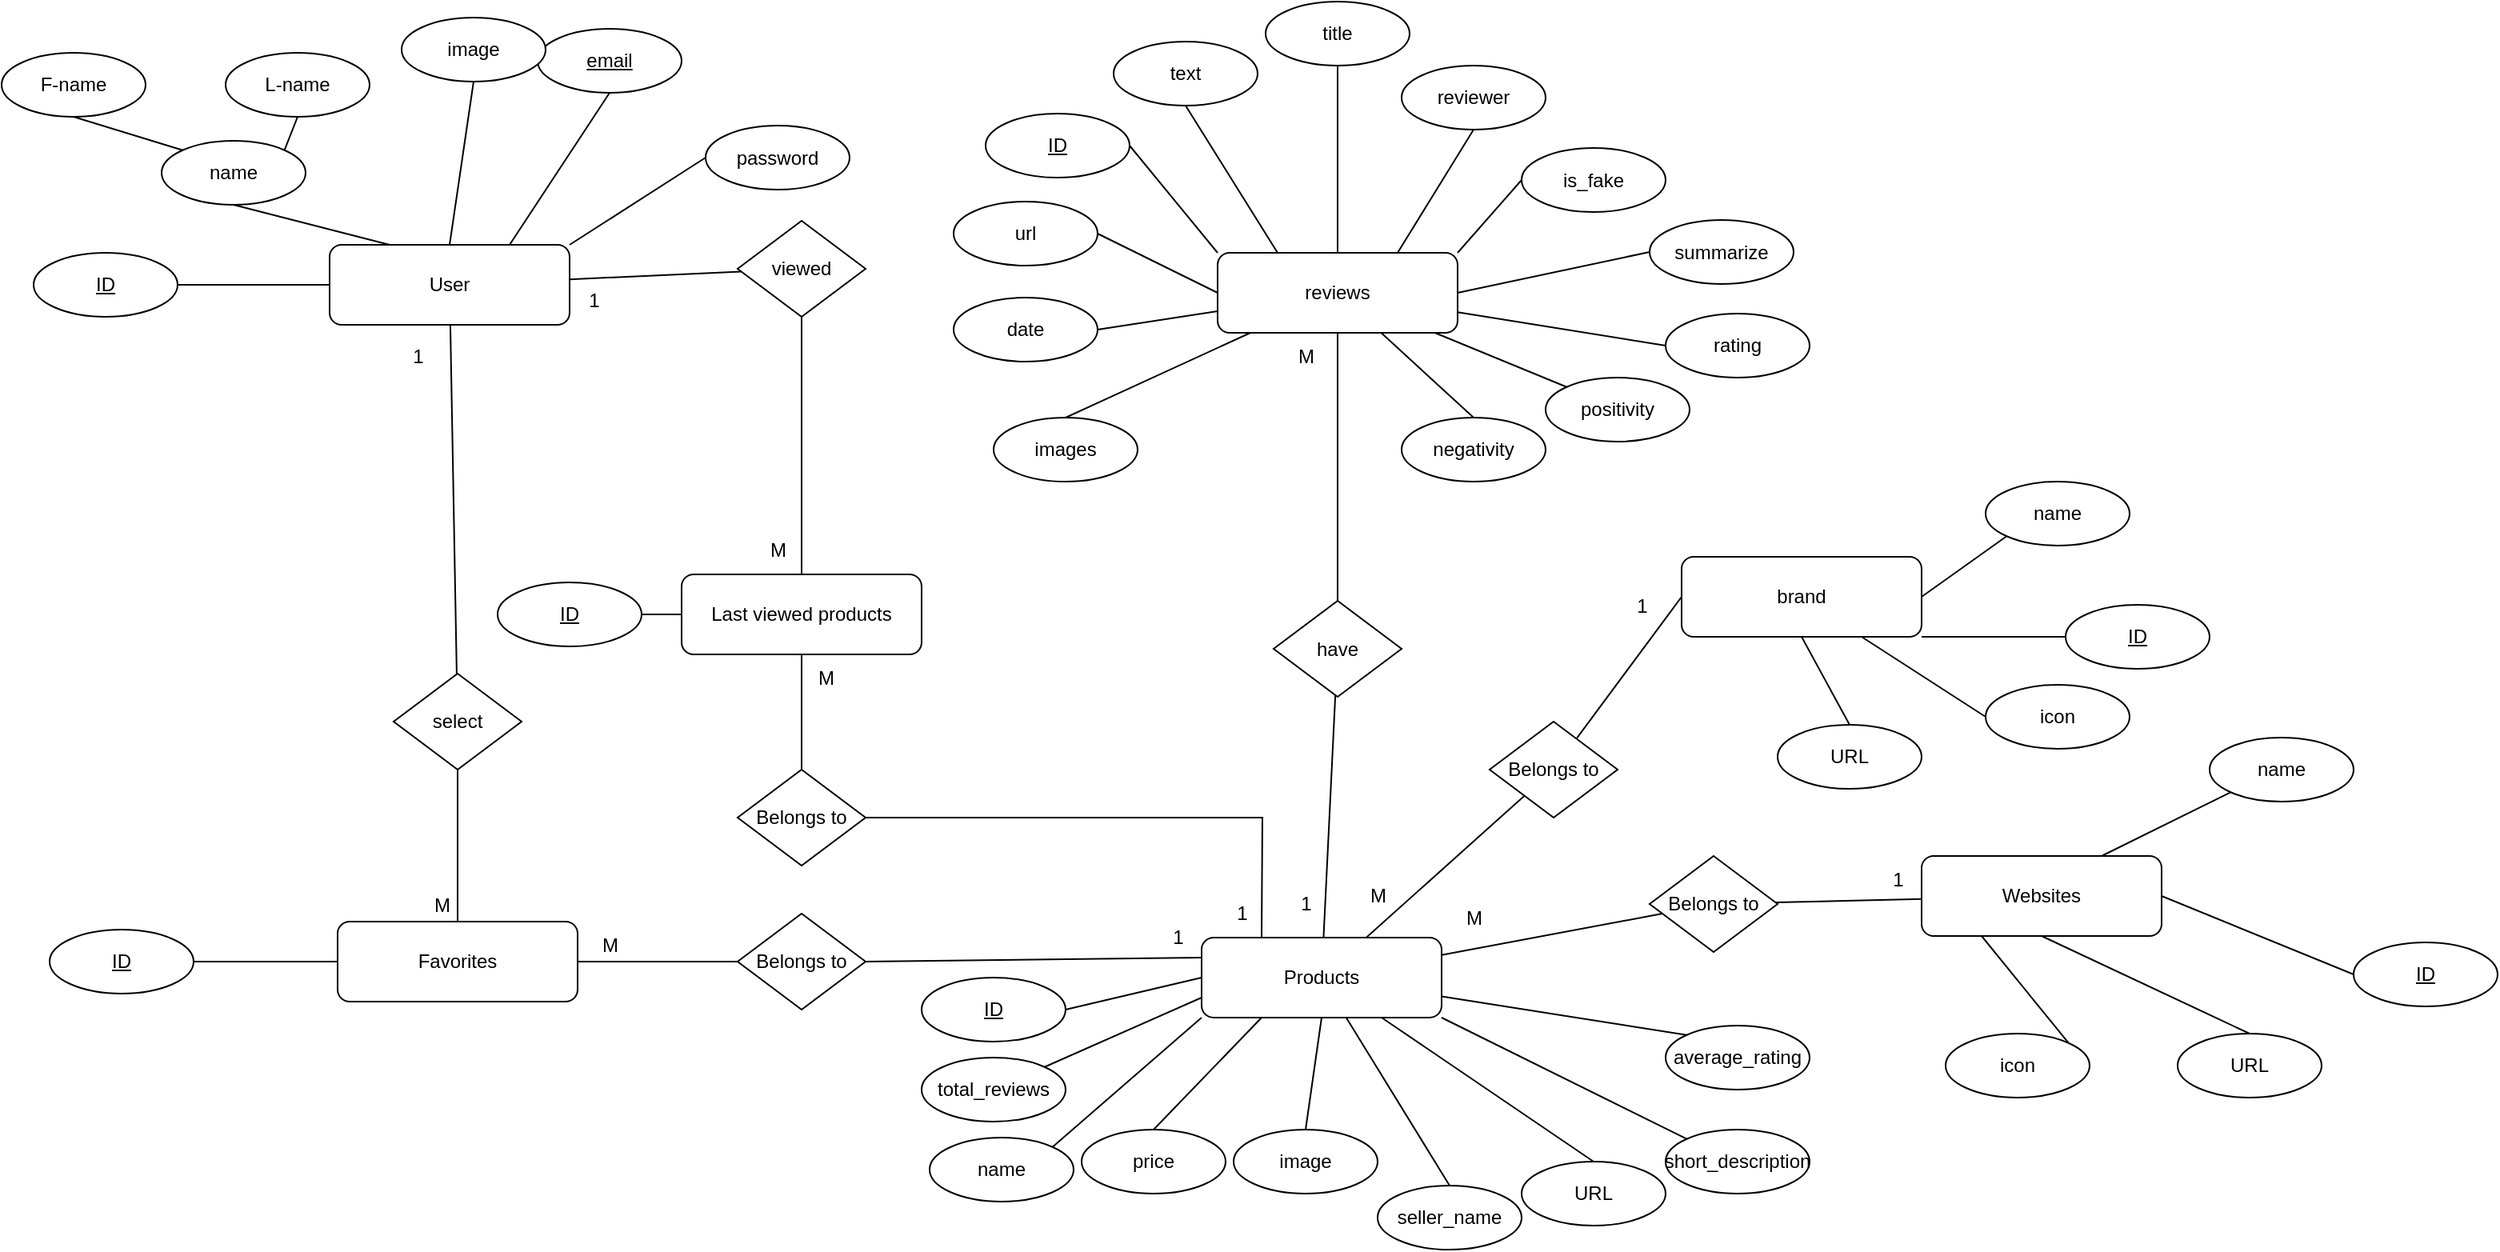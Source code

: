 <mxfile version="24.5.4" type="github">
  <diagram name="Page-1" id="WOP2-RksU-mO_7DsM-_O">
    <mxGraphModel dx="4839" dy="5591" grid="1" gridSize="10" guides="1" tooltips="1" connect="1" arrows="1" fold="1" page="1" pageScale="1" pageWidth="850" pageHeight="1100" math="0" shadow="0">
      <root>
        <mxCell id="0" />
        <mxCell id="1" parent="0" />
        <mxCell id="4PrdgSwKh92XZqFmVlbO-8" value="Products" style="rounded=1;whiteSpace=wrap;html=1;" parent="1" vertex="1">
          <mxGeometry x="-1070" y="-2805" width="150" height="50" as="geometry" />
        </mxCell>
        <mxCell id="4PrdgSwKh92XZqFmVlbO-10" value="Last viewed products" style="rounded=1;whiteSpace=wrap;html=1;" parent="1" vertex="1">
          <mxGeometry x="-1395" y="-3032" width="150" height="50" as="geometry" />
        </mxCell>
        <mxCell id="4PrdgSwKh92XZqFmVlbO-11" value="Favorites" style="rounded=1;whiteSpace=wrap;html=1;" parent="1" vertex="1">
          <mxGeometry x="-1610" y="-2815" width="150" height="50" as="geometry" />
        </mxCell>
        <mxCell id="4PrdgSwKh92XZqFmVlbO-25" value="Belongs to" style="rhombus;whiteSpace=wrap;html=1;" parent="1" vertex="1">
          <mxGeometry x="-1360" y="-2820" width="80" height="60" as="geometry" />
        </mxCell>
        <mxCell id="4PrdgSwKh92XZqFmVlbO-31" value="Websites" style="rounded=1;whiteSpace=wrap;html=1;" parent="1" vertex="1">
          <mxGeometry x="-620" y="-2856" width="150" height="50" as="geometry" />
        </mxCell>
        <mxCell id="4PrdgSwKh92XZqFmVlbO-51" value="URL" style="ellipse;whiteSpace=wrap;html=1;" parent="1" vertex="1">
          <mxGeometry x="-460" y="-2745" width="90" height="40" as="geometry" />
        </mxCell>
        <mxCell id="4PrdgSwKh92XZqFmVlbO-53" value="name" style="ellipse;whiteSpace=wrap;html=1;" parent="1" vertex="1">
          <mxGeometry x="-440" y="-2930" width="90" height="40" as="geometry" />
        </mxCell>
        <mxCell id="4PrdgSwKh92XZqFmVlbO-56" value="" style="endArrow=none;html=1;rounded=0;exitX=0.5;exitY=0;exitDx=0;exitDy=0;entryX=0.5;entryY=1;entryDx=0;entryDy=0;" parent="1" source="4PrdgSwKh92XZqFmVlbO-51" target="4PrdgSwKh92XZqFmVlbO-31" edge="1">
          <mxGeometry width="50" height="50" relative="1" as="geometry">
            <mxPoint x="-575" y="-2861.5" as="sourcePoint" />
            <mxPoint x="-575" y="-2883.5" as="targetPoint" />
          </mxGeometry>
        </mxCell>
        <mxCell id="4PrdgSwKh92XZqFmVlbO-57" value="" style="endArrow=none;html=1;rounded=0;exitX=0.75;exitY=0;exitDx=0;exitDy=0;entryX=0;entryY=1;entryDx=0;entryDy=0;" parent="1" source="4PrdgSwKh92XZqFmVlbO-31" target="4PrdgSwKh92XZqFmVlbO-53" edge="1">
          <mxGeometry width="50" height="50" relative="1" as="geometry">
            <mxPoint x="-565" y="-2851.5" as="sourcePoint" />
            <mxPoint x="-565" y="-2873.5" as="targetPoint" />
          </mxGeometry>
        </mxCell>
        <mxCell id="4PrdgSwKh92XZqFmVlbO-79" value="price" style="ellipse;whiteSpace=wrap;html=1;" parent="1" vertex="1">
          <mxGeometry x="-1145" y="-2685" width="90" height="40" as="geometry" />
        </mxCell>
        <mxCell id="4PrdgSwKh92XZqFmVlbO-80" value="image" style="ellipse;whiteSpace=wrap;html=1;" parent="1" vertex="1">
          <mxGeometry x="-1050" y="-2685" width="90" height="40" as="geometry" />
        </mxCell>
        <mxCell id="4PrdgSwKh92XZqFmVlbO-81" value="&lt;u&gt;ID&lt;/u&gt;" style="ellipse;whiteSpace=wrap;html=1;" parent="1" vertex="1">
          <mxGeometry x="-1510" y="-3027" width="90" height="40" as="geometry" />
        </mxCell>
        <mxCell id="4PrdgSwKh92XZqFmVlbO-82" value="" style="endArrow=none;html=1;rounded=0;exitX=0;exitY=0.5;exitDx=0;exitDy=0;entryX=1;entryY=0.5;entryDx=0;entryDy=0;" parent="1" source="4PrdgSwKh92XZqFmVlbO-10" target="4PrdgSwKh92XZqFmVlbO-81" edge="1">
          <mxGeometry width="50" height="50" relative="1" as="geometry">
            <mxPoint x="-1637.5" y="-3240.5" as="sourcePoint" />
            <mxPoint x="-1572.5" y="-3220.5" as="targetPoint" />
          </mxGeometry>
        </mxCell>
        <mxCell id="4PrdgSwKh92XZqFmVlbO-83" value="&lt;u&gt;ID&lt;/u&gt;" style="ellipse;whiteSpace=wrap;html=1;" parent="1" vertex="1">
          <mxGeometry x="-350" y="-2802" width="90" height="40" as="geometry" />
        </mxCell>
        <mxCell id="4PrdgSwKh92XZqFmVlbO-84" value="" style="endArrow=none;html=1;rounded=0;exitX=1;exitY=0.5;exitDx=0;exitDy=0;entryX=0;entryY=0.5;entryDx=0;entryDy=0;" parent="1" source="4PrdgSwKh92XZqFmVlbO-31" target="4PrdgSwKh92XZqFmVlbO-83" edge="1">
          <mxGeometry width="50" height="50" relative="1" as="geometry">
            <mxPoint x="-670" y="-2835.5" as="sourcePoint" />
            <mxPoint x="-945" y="-2998.5" as="targetPoint" />
          </mxGeometry>
        </mxCell>
        <mxCell id="4PrdgSwKh92XZqFmVlbO-86" value="&lt;div&gt;short_description&lt;/div&gt;" style="ellipse;whiteSpace=wrap;html=1;" parent="1" vertex="1">
          <mxGeometry x="-780" y="-2685" width="90" height="40" as="geometry" />
        </mxCell>
        <mxCell id="4PrdgSwKh92XZqFmVlbO-88" value="URL" style="ellipse;whiteSpace=wrap;html=1;" parent="1" vertex="1">
          <mxGeometry x="-870" y="-2665" width="90" height="40" as="geometry" />
        </mxCell>
        <mxCell id="4PrdgSwKh92XZqFmVlbO-90" value="" style="endArrow=none;html=1;rounded=0;entryX=0.25;entryY=1;entryDx=0;entryDy=0;exitX=0.5;exitY=0;exitDx=0;exitDy=0;" parent="1" source="4PrdgSwKh92XZqFmVlbO-79" target="4PrdgSwKh92XZqFmVlbO-8" edge="1">
          <mxGeometry width="50" height="50" relative="1" as="geometry">
            <mxPoint x="-1105" y="-2720" as="sourcePoint" />
            <mxPoint x="-1070" y="-2740" as="targetPoint" />
          </mxGeometry>
        </mxCell>
        <mxCell id="4PrdgSwKh92XZqFmVlbO-91" value="" style="endArrow=none;html=1;rounded=0;exitX=0.5;exitY=0;exitDx=0;exitDy=0;entryX=0.5;entryY=1;entryDx=0;entryDy=0;" parent="1" source="4PrdgSwKh92XZqFmVlbO-80" target="4PrdgSwKh92XZqFmVlbO-8" edge="1">
          <mxGeometry width="50" height="50" relative="1" as="geometry">
            <mxPoint x="-1110" y="-2675" as="sourcePoint" />
            <mxPoint x="-1035" y="-2745" as="targetPoint" />
          </mxGeometry>
        </mxCell>
        <mxCell id="4PrdgSwKh92XZqFmVlbO-92" value="" style="endArrow=none;html=1;rounded=0;entryX=0.75;entryY=1;entryDx=0;entryDy=0;exitX=0.5;exitY=0;exitDx=0;exitDy=0;" parent="1" source="4PrdgSwKh92XZqFmVlbO-88" target="4PrdgSwKh92XZqFmVlbO-8" edge="1">
          <mxGeometry width="50" height="50" relative="1" as="geometry">
            <mxPoint x="-1100" y="-2665" as="sourcePoint" />
            <mxPoint x="-1022" y="-2730" as="targetPoint" />
          </mxGeometry>
        </mxCell>
        <mxCell id="4PrdgSwKh92XZqFmVlbO-93" value="" style="endArrow=none;html=1;rounded=0;entryX=1;entryY=1;entryDx=0;entryDy=0;exitX=0;exitY=0;exitDx=0;exitDy=0;" parent="1" source="4PrdgSwKh92XZqFmVlbO-86" target="4PrdgSwKh92XZqFmVlbO-8" edge="1">
          <mxGeometry width="50" height="50" relative="1" as="geometry">
            <mxPoint x="-1090" y="-2655" as="sourcePoint" />
            <mxPoint x="-1012" y="-2720" as="targetPoint" />
          </mxGeometry>
        </mxCell>
        <mxCell id="4PrdgSwKh92XZqFmVlbO-95" value="name" style="ellipse;whiteSpace=wrap;html=1;" parent="1" vertex="1">
          <mxGeometry x="-1240" y="-2680" width="90" height="40" as="geometry" />
        </mxCell>
        <mxCell id="4PrdgSwKh92XZqFmVlbO-97" value="" style="endArrow=none;html=1;rounded=0;entryX=0;entryY=1;entryDx=0;entryDy=0;exitX=1;exitY=0;exitDx=0;exitDy=0;" parent="1" source="4PrdgSwKh92XZqFmVlbO-95" target="4PrdgSwKh92XZqFmVlbO-8" edge="1">
          <mxGeometry width="50" height="50" relative="1" as="geometry">
            <mxPoint x="-1095" y="-2675" as="sourcePoint" />
            <mxPoint x="-1032" y="-2740" as="targetPoint" />
          </mxGeometry>
        </mxCell>
        <mxCell id="4PrdgSwKh92XZqFmVlbO-100" value="&lt;u&gt;ID&lt;/u&gt;" style="ellipse;whiteSpace=wrap;html=1;" parent="1" vertex="1">
          <mxGeometry x="-1790" y="-2810" width="90" height="40" as="geometry" />
        </mxCell>
        <mxCell id="4PrdgSwKh92XZqFmVlbO-101" value="" style="endArrow=none;html=1;rounded=0;exitX=1;exitY=0.5;exitDx=0;exitDy=0;entryX=0;entryY=0.5;entryDx=0;entryDy=0;" parent="1" source="4PrdgSwKh92XZqFmVlbO-100" target="4PrdgSwKh92XZqFmVlbO-11" edge="1">
          <mxGeometry width="50" height="50" relative="1" as="geometry">
            <mxPoint x="-1505" y="-2940" as="sourcePoint" />
            <mxPoint x="-1455" y="-2990" as="targetPoint" />
          </mxGeometry>
        </mxCell>
        <mxCell id="WJWYkvG_mtjWgYOk-y5Q-1" value="&lt;div&gt;average_rating&lt;/div&gt;" style="ellipse;whiteSpace=wrap;html=1;" vertex="1" parent="1">
          <mxGeometry x="-780" y="-2750" width="90" height="40" as="geometry" />
        </mxCell>
        <mxCell id="WJWYkvG_mtjWgYOk-y5Q-2" value="" style="endArrow=none;html=1;rounded=0;exitX=0;exitY=0;exitDx=0;exitDy=0;" edge="1" parent="1" source="WJWYkvG_mtjWgYOk-y5Q-1" target="4PrdgSwKh92XZqFmVlbO-8">
          <mxGeometry width="50" height="50" relative="1" as="geometry">
            <mxPoint x="-1080" y="-2715" as="sourcePoint" />
            <mxPoint x="-920" y="-2810" as="targetPoint" />
          </mxGeometry>
        </mxCell>
        <mxCell id="WJWYkvG_mtjWgYOk-y5Q-3" value="&lt;div&gt;total_reviews&lt;/div&gt;" style="ellipse;whiteSpace=wrap;html=1;" vertex="1" parent="1">
          <mxGeometry x="-1245" y="-2730" width="90" height="40" as="geometry" />
        </mxCell>
        <mxCell id="WJWYkvG_mtjWgYOk-y5Q-4" value="" style="endArrow=none;html=1;rounded=0;exitX=1;exitY=0;exitDx=0;exitDy=0;entryX=0;entryY=0.75;entryDx=0;entryDy=0;" edge="1" parent="1" source="WJWYkvG_mtjWgYOk-y5Q-3" target="4PrdgSwKh92XZqFmVlbO-8">
          <mxGeometry width="50" height="50" relative="1" as="geometry">
            <mxPoint x="-1500" y="-2727.5" as="sourcePoint" />
            <mxPoint x="-1340" y="-2822.5" as="targetPoint" />
          </mxGeometry>
        </mxCell>
        <mxCell id="WJWYkvG_mtjWgYOk-y5Q-5" value="&lt;div&gt;seller_name&lt;/div&gt;" style="ellipse;whiteSpace=wrap;html=1;" vertex="1" parent="1">
          <mxGeometry x="-960" y="-2650" width="90" height="40" as="geometry" />
        </mxCell>
        <mxCell id="WJWYkvG_mtjWgYOk-y5Q-6" value="" style="endArrow=none;html=1;rounded=0;exitX=0.5;exitY=0;exitDx=0;exitDy=0;" edge="1" parent="1" source="WJWYkvG_mtjWgYOk-y5Q-5" target="4PrdgSwKh92XZqFmVlbO-8">
          <mxGeometry width="50" height="50" relative="1" as="geometry">
            <mxPoint x="-1270" y="-2531" as="sourcePoint" />
            <mxPoint x="-1120" y="-2580" as="targetPoint" />
          </mxGeometry>
        </mxCell>
        <mxCell id="WJWYkvG_mtjWgYOk-y5Q-24" value="M" style="text;html=1;align=center;verticalAlign=middle;resizable=0;points=[];autosize=1;strokeColor=none;fillColor=none;" vertex="1" parent="1">
          <mxGeometry x="-1350" y="-3062" width="30" height="30" as="geometry" />
        </mxCell>
        <mxCell id="WJWYkvG_mtjWgYOk-y5Q-25" value="1" style="text;html=1;align=center;verticalAlign=middle;resizable=0;points=[];autosize=1;strokeColor=none;fillColor=none;" vertex="1" parent="1">
          <mxGeometry x="-1020" y="-2841" width="30" height="30" as="geometry" />
        </mxCell>
        <mxCell id="WJWYkvG_mtjWgYOk-y5Q-43" value="User" style="rounded=1;whiteSpace=wrap;html=1;" vertex="1" parent="1">
          <mxGeometry x="-1615" y="-3238" width="150" height="50" as="geometry" />
        </mxCell>
        <mxCell id="WJWYkvG_mtjWgYOk-y5Q-44" value="name" style="ellipse;whiteSpace=wrap;html=1;" vertex="1" parent="1">
          <mxGeometry x="-1720" y="-3303" width="90" height="40" as="geometry" />
        </mxCell>
        <mxCell id="WJWYkvG_mtjWgYOk-y5Q-45" value="password" style="ellipse;whiteSpace=wrap;html=1;" vertex="1" parent="1">
          <mxGeometry x="-1380" y="-3312.5" width="90" height="40" as="geometry" />
        </mxCell>
        <mxCell id="WJWYkvG_mtjWgYOk-y5Q-46" value="&lt;u&gt;email&lt;/u&gt;" style="ellipse;whiteSpace=wrap;html=1;" vertex="1" parent="1">
          <mxGeometry x="-1485" y="-3373" width="90" height="40" as="geometry" />
        </mxCell>
        <mxCell id="WJWYkvG_mtjWgYOk-y5Q-47" value="&lt;u&gt;ID&lt;/u&gt;" style="ellipse;whiteSpace=wrap;html=1;" vertex="1" parent="1">
          <mxGeometry x="-1800" y="-3233" width="90" height="40" as="geometry" />
        </mxCell>
        <mxCell id="WJWYkvG_mtjWgYOk-y5Q-48" value="" style="endArrow=none;html=1;rounded=0;exitX=1;exitY=0.5;exitDx=0;exitDy=0;entryX=0;entryY=0.5;entryDx=0;entryDy=0;" edge="1" source="WJWYkvG_mtjWgYOk-y5Q-47" target="WJWYkvG_mtjWgYOk-y5Q-43" parent="1">
          <mxGeometry width="50" height="50" relative="1" as="geometry">
            <mxPoint x="-1630" y="-3335" as="sourcePoint" />
            <mxPoint x="-1580" y="-3385" as="targetPoint" />
          </mxGeometry>
        </mxCell>
        <mxCell id="WJWYkvG_mtjWgYOk-y5Q-49" value="" style="endArrow=none;html=1;rounded=0;exitX=0.5;exitY=1;exitDx=0;exitDy=0;entryX=0.25;entryY=0;entryDx=0;entryDy=0;" edge="1" source="WJWYkvG_mtjWgYOk-y5Q-44" target="WJWYkvG_mtjWgYOk-y5Q-43" parent="1">
          <mxGeometry width="50" height="50" relative="1" as="geometry">
            <mxPoint x="-1600" y="-3555" as="sourcePoint" />
            <mxPoint x="-1525" y="-3525" as="targetPoint" />
          </mxGeometry>
        </mxCell>
        <mxCell id="WJWYkvG_mtjWgYOk-y5Q-50" value="" style="endArrow=none;html=1;rounded=0;exitX=0.5;exitY=1;exitDx=0;exitDy=0;entryX=0.75;entryY=0;entryDx=0;entryDy=0;" edge="1" source="WJWYkvG_mtjWgYOk-y5Q-46" target="WJWYkvG_mtjWgYOk-y5Q-43" parent="1">
          <mxGeometry width="50" height="50" relative="1" as="geometry">
            <mxPoint x="-1590" y="-3545" as="sourcePoint" />
            <mxPoint x="-1515" y="-3515" as="targetPoint" />
          </mxGeometry>
        </mxCell>
        <mxCell id="WJWYkvG_mtjWgYOk-y5Q-51" value="" style="endArrow=none;html=1;rounded=0;exitX=0;exitY=0.5;exitDx=0;exitDy=0;entryX=1;entryY=0;entryDx=0;entryDy=0;" edge="1" source="WJWYkvG_mtjWgYOk-y5Q-45" target="WJWYkvG_mtjWgYOk-y5Q-43" parent="1">
          <mxGeometry width="50" height="50" relative="1" as="geometry">
            <mxPoint x="-1580" y="-3535" as="sourcePoint" />
            <mxPoint x="-1505" y="-3505" as="targetPoint" />
          </mxGeometry>
        </mxCell>
        <mxCell id="WJWYkvG_mtjWgYOk-y5Q-52" value="F-name" style="ellipse;whiteSpace=wrap;html=1;" vertex="1" parent="1">
          <mxGeometry x="-1820" y="-3358" width="90" height="40" as="geometry" />
        </mxCell>
        <mxCell id="WJWYkvG_mtjWgYOk-y5Q-53" value="L-name" style="ellipse;whiteSpace=wrap;html=1;" vertex="1" parent="1">
          <mxGeometry x="-1680" y="-3358" width="90" height="40" as="geometry" />
        </mxCell>
        <mxCell id="WJWYkvG_mtjWgYOk-y5Q-54" value="" style="endArrow=none;html=1;rounded=0;exitX=0.5;exitY=1;exitDx=0;exitDy=0;entryX=0;entryY=0;entryDx=0;entryDy=0;" edge="1" source="WJWYkvG_mtjWgYOk-y5Q-52" target="WJWYkvG_mtjWgYOk-y5Q-44" parent="1">
          <mxGeometry width="50" height="50" relative="1" as="geometry">
            <mxPoint x="-1730" y="-3018" as="sourcePoint" />
            <mxPoint x="-1680" y="-3068" as="targetPoint" />
          </mxGeometry>
        </mxCell>
        <mxCell id="WJWYkvG_mtjWgYOk-y5Q-55" value="" style="endArrow=none;html=1;rounded=0;exitX=0.5;exitY=1;exitDx=0;exitDy=0;entryX=1;entryY=0;entryDx=0;entryDy=0;" edge="1" source="WJWYkvG_mtjWgYOk-y5Q-53" target="WJWYkvG_mtjWgYOk-y5Q-44" parent="1">
          <mxGeometry width="50" height="50" relative="1" as="geometry">
            <mxPoint x="-1703" y="-3334" as="sourcePoint" />
            <mxPoint x="-1677" y="-3302" as="targetPoint" />
          </mxGeometry>
        </mxCell>
        <mxCell id="WJWYkvG_mtjWgYOk-y5Q-56" value="image" style="ellipse;whiteSpace=wrap;html=1;" vertex="1" parent="1">
          <mxGeometry x="-1570" y="-3380" width="90" height="40" as="geometry" />
        </mxCell>
        <mxCell id="WJWYkvG_mtjWgYOk-y5Q-57" value="" style="endArrow=none;html=1;rounded=0;exitX=0.5;exitY=1;exitDx=0;exitDy=0;entryX=0.5;entryY=0;entryDx=0;entryDy=0;" edge="1" source="WJWYkvG_mtjWgYOk-y5Q-56" target="WJWYkvG_mtjWgYOk-y5Q-43" parent="1">
          <mxGeometry width="50" height="50" relative="1" as="geometry">
            <mxPoint x="-1665" y="-3625" as="sourcePoint" />
            <mxPoint x="-1597" y="-3604" as="targetPoint" />
          </mxGeometry>
        </mxCell>
        <mxCell id="WJWYkvG_mtjWgYOk-y5Q-58" value="reviews" style="rounded=1;whiteSpace=wrap;html=1;" vertex="1" parent="1">
          <mxGeometry x="-1060" y="-3233" width="150" height="50" as="geometry" />
        </mxCell>
        <mxCell id="WJWYkvG_mtjWgYOk-y5Q-59" value="text" style="ellipse;whiteSpace=wrap;html=1;" vertex="1" parent="1">
          <mxGeometry x="-1125" y="-3365" width="90" height="40" as="geometry" />
        </mxCell>
        <mxCell id="WJWYkvG_mtjWgYOk-y5Q-60" value="is_fake" style="ellipse;whiteSpace=wrap;html=1;" vertex="1" parent="1">
          <mxGeometry x="-870" y="-3298.5" width="90" height="40" as="geometry" />
        </mxCell>
        <mxCell id="WJWYkvG_mtjWgYOk-y5Q-61" value="reviewer" style="ellipse;whiteSpace=wrap;html=1;" vertex="1" parent="1">
          <mxGeometry x="-945" y="-3350" width="90" height="40" as="geometry" />
        </mxCell>
        <mxCell id="WJWYkvG_mtjWgYOk-y5Q-62" value="&lt;u&gt;ID&lt;/u&gt;" style="ellipse;whiteSpace=wrap;html=1;" vertex="1" parent="1">
          <mxGeometry x="-1205" y="-3320" width="90" height="40" as="geometry" />
        </mxCell>
        <mxCell id="WJWYkvG_mtjWgYOk-y5Q-63" value="" style="endArrow=none;html=1;rounded=0;exitX=1;exitY=0.5;exitDx=0;exitDy=0;entryX=0;entryY=0;entryDx=0;entryDy=0;" edge="1" source="WJWYkvG_mtjWgYOk-y5Q-62" target="WJWYkvG_mtjWgYOk-y5Q-58" parent="1">
          <mxGeometry width="50" height="50" relative="1" as="geometry">
            <mxPoint x="-1140" y="-3035" as="sourcePoint" />
            <mxPoint x="-1090" y="-3085" as="targetPoint" />
          </mxGeometry>
        </mxCell>
        <mxCell id="WJWYkvG_mtjWgYOk-y5Q-64" value="" style="endArrow=none;html=1;rounded=0;exitX=0.5;exitY=1;exitDx=0;exitDy=0;entryX=0.25;entryY=0;entryDx=0;entryDy=0;" edge="1" source="WJWYkvG_mtjWgYOk-y5Q-59" target="WJWYkvG_mtjWgYOk-y5Q-58" parent="1">
          <mxGeometry width="50" height="50" relative="1" as="geometry">
            <mxPoint x="-1110" y="-3255" as="sourcePoint" />
            <mxPoint x="-1035" y="-3225" as="targetPoint" />
          </mxGeometry>
        </mxCell>
        <mxCell id="WJWYkvG_mtjWgYOk-y5Q-65" value="" style="endArrow=none;html=1;rounded=0;exitX=0.5;exitY=1;exitDx=0;exitDy=0;entryX=0.75;entryY=0;entryDx=0;entryDy=0;" edge="1" source="WJWYkvG_mtjWgYOk-y5Q-61" target="WJWYkvG_mtjWgYOk-y5Q-58" parent="1">
          <mxGeometry width="50" height="50" relative="1" as="geometry">
            <mxPoint x="-1100" y="-3245" as="sourcePoint" />
            <mxPoint x="-1025" y="-3215" as="targetPoint" />
          </mxGeometry>
        </mxCell>
        <mxCell id="WJWYkvG_mtjWgYOk-y5Q-66" value="" style="endArrow=none;html=1;rounded=0;exitX=0;exitY=0.5;exitDx=0;exitDy=0;entryX=1;entryY=0;entryDx=0;entryDy=0;" edge="1" source="WJWYkvG_mtjWgYOk-y5Q-60" target="WJWYkvG_mtjWgYOk-y5Q-58" parent="1">
          <mxGeometry width="50" height="50" relative="1" as="geometry">
            <mxPoint x="-1090" y="-3235" as="sourcePoint" />
            <mxPoint x="-1015" y="-3205" as="targetPoint" />
          </mxGeometry>
        </mxCell>
        <mxCell id="WJWYkvG_mtjWgYOk-y5Q-71" value="title" style="ellipse;whiteSpace=wrap;html=1;" vertex="1" parent="1">
          <mxGeometry x="-1030" y="-3390" width="90" height="40" as="geometry" />
        </mxCell>
        <mxCell id="WJWYkvG_mtjWgYOk-y5Q-72" value="" style="endArrow=none;html=1;rounded=0;exitX=0.5;exitY=1;exitDx=0;exitDy=0;entryX=0.5;entryY=0;entryDx=0;entryDy=0;" edge="1" source="WJWYkvG_mtjWgYOk-y5Q-71" target="WJWYkvG_mtjWgYOk-y5Q-58" parent="1">
          <mxGeometry width="50" height="50" relative="1" as="geometry">
            <mxPoint x="-1175" y="-3325" as="sourcePoint" />
            <mxPoint x="-1107" y="-3304" as="targetPoint" />
          </mxGeometry>
        </mxCell>
        <mxCell id="WJWYkvG_mtjWgYOk-y5Q-73" value="icon" style="ellipse;whiteSpace=wrap;html=1;" vertex="1" parent="1">
          <mxGeometry x="-605" y="-2745" width="90" height="40" as="geometry" />
        </mxCell>
        <mxCell id="WJWYkvG_mtjWgYOk-y5Q-74" value="" style="endArrow=none;html=1;rounded=0;exitX=0.25;exitY=1;exitDx=0;exitDy=0;entryX=1;entryY=0;entryDx=0;entryDy=0;" edge="1" parent="1" target="WJWYkvG_mtjWgYOk-y5Q-73" source="4PrdgSwKh92XZqFmVlbO-31">
          <mxGeometry width="50" height="50" relative="1" as="geometry">
            <mxPoint x="-550" y="-2753.5" as="sourcePoint" />
            <mxPoint x="-605" y="-2951.5" as="targetPoint" />
          </mxGeometry>
        </mxCell>
        <mxCell id="WJWYkvG_mtjWgYOk-y5Q-75" value="summarize" style="ellipse;whiteSpace=wrap;html=1;" vertex="1" parent="1">
          <mxGeometry x="-790" y="-3253.5" width="90" height="40" as="geometry" />
        </mxCell>
        <mxCell id="WJWYkvG_mtjWgYOk-y5Q-76" value="url" style="ellipse;whiteSpace=wrap;html=1;" vertex="1" parent="1">
          <mxGeometry x="-1225" y="-3265" width="90" height="40" as="geometry" />
        </mxCell>
        <mxCell id="WJWYkvG_mtjWgYOk-y5Q-77" value="positivity" style="ellipse;whiteSpace=wrap;html=1;" vertex="1" parent="1">
          <mxGeometry x="-855" y="-3155" width="90" height="40" as="geometry" />
        </mxCell>
        <mxCell id="WJWYkvG_mtjWgYOk-y5Q-79" value="" style="endArrow=none;html=1;rounded=0;exitX=0;exitY=0.5;exitDx=0;exitDy=0;entryX=1;entryY=0.5;entryDx=0;entryDy=0;" edge="1" source="WJWYkvG_mtjWgYOk-y5Q-75" parent="1" target="WJWYkvG_mtjWgYOk-y5Q-58">
          <mxGeometry width="50" height="50" relative="1" as="geometry">
            <mxPoint x="-705" y="-3225" as="sourcePoint" />
            <mxPoint x="-602" y="-3205" as="targetPoint" />
          </mxGeometry>
        </mxCell>
        <mxCell id="WJWYkvG_mtjWgYOk-y5Q-80" value="" style="endArrow=none;html=1;rounded=0;exitX=0;exitY=0;exitDx=0;exitDy=0;" edge="1" source="WJWYkvG_mtjWgYOk-y5Q-77" parent="1" target="WJWYkvG_mtjWgYOk-y5Q-58">
          <mxGeometry width="50" height="50" relative="1" as="geometry">
            <mxPoint x="-1099" y="-3060" as="sourcePoint" />
            <mxPoint x="-931" y="-3050" as="targetPoint" />
          </mxGeometry>
        </mxCell>
        <mxCell id="WJWYkvG_mtjWgYOk-y5Q-81" value="" style="endArrow=none;html=1;rounded=0;exitX=1;exitY=0.5;exitDx=0;exitDy=0;entryX=0;entryY=0.5;entryDx=0;entryDy=0;" edge="1" source="WJWYkvG_mtjWgYOk-y5Q-76" parent="1" target="WJWYkvG_mtjWgYOk-y5Q-58">
          <mxGeometry width="50" height="50" relative="1" as="geometry">
            <mxPoint x="-1495" y="-3180" as="sourcePoint" />
            <mxPoint x="-1300" y="-3180" as="targetPoint" />
          </mxGeometry>
        </mxCell>
        <mxCell id="WJWYkvG_mtjWgYOk-y5Q-82" value="rating" style="ellipse;whiteSpace=wrap;html=1;" vertex="1" parent="1">
          <mxGeometry x="-780" y="-3195" width="90" height="40" as="geometry" />
        </mxCell>
        <mxCell id="WJWYkvG_mtjWgYOk-y5Q-83" value="" style="endArrow=none;html=1;rounded=0;exitX=0;exitY=0.5;exitDx=0;exitDy=0;" edge="1" source="WJWYkvG_mtjWgYOk-y5Q-82" parent="1" target="WJWYkvG_mtjWgYOk-y5Q-58">
          <mxGeometry width="50" height="50" relative="1" as="geometry">
            <mxPoint x="-935" y="-3145" as="sourcePoint" />
            <mxPoint x="-730" y="-3055" as="targetPoint" />
          </mxGeometry>
        </mxCell>
        <mxCell id="WJWYkvG_mtjWgYOk-y5Q-84" value="negativity" style="ellipse;whiteSpace=wrap;html=1;" vertex="1" parent="1">
          <mxGeometry x="-945" y="-3130" width="90" height="40" as="geometry" />
        </mxCell>
        <mxCell id="WJWYkvG_mtjWgYOk-y5Q-85" value="" style="endArrow=none;html=1;rounded=0;exitX=0.5;exitY=0;exitDx=0;exitDy=0;" edge="1" source="WJWYkvG_mtjWgYOk-y5Q-84" parent="1" target="WJWYkvG_mtjWgYOk-y5Q-58">
          <mxGeometry width="50" height="50" relative="1" as="geometry">
            <mxPoint x="-1285" y="-3090" as="sourcePoint" />
            <mxPoint x="-1090" y="-3090" as="targetPoint" />
          </mxGeometry>
        </mxCell>
        <mxCell id="WJWYkvG_mtjWgYOk-y5Q-86" value="date" style="ellipse;whiteSpace=wrap;html=1;" vertex="1" parent="1">
          <mxGeometry x="-1225" y="-3205" width="90" height="40" as="geometry" />
        </mxCell>
        <mxCell id="WJWYkvG_mtjWgYOk-y5Q-87" value="" style="endArrow=none;html=1;rounded=0;exitX=1;exitY=0.5;exitDx=0;exitDy=0;" edge="1" source="WJWYkvG_mtjWgYOk-y5Q-86" parent="1" target="WJWYkvG_mtjWgYOk-y5Q-58">
          <mxGeometry width="50" height="50" relative="1" as="geometry">
            <mxPoint x="-1485" y="-3140" as="sourcePoint" />
            <mxPoint x="-1035" y="-3170" as="targetPoint" />
          </mxGeometry>
        </mxCell>
        <mxCell id="WJWYkvG_mtjWgYOk-y5Q-89" value="images" style="ellipse;whiteSpace=wrap;html=1;" vertex="1" parent="1">
          <mxGeometry x="-1200" y="-3130" width="90" height="40" as="geometry" />
        </mxCell>
        <mxCell id="WJWYkvG_mtjWgYOk-y5Q-90" value="" style="endArrow=none;html=1;rounded=0;exitX=0.5;exitY=0;exitDx=0;exitDy=0;" edge="1" source="WJWYkvG_mtjWgYOk-y5Q-89" parent="1" target="WJWYkvG_mtjWgYOk-y5Q-58">
          <mxGeometry width="50" height="50" relative="1" as="geometry">
            <mxPoint x="-1370" y="-3085" as="sourcePoint" />
            <mxPoint x="-1062" y="-3180" as="targetPoint" />
          </mxGeometry>
        </mxCell>
        <mxCell id="WJWYkvG_mtjWgYOk-y5Q-116" value="brand" style="rounded=1;whiteSpace=wrap;html=1;" vertex="1" parent="1">
          <mxGeometry x="-770" y="-3043" width="150" height="50" as="geometry" />
        </mxCell>
        <mxCell id="WJWYkvG_mtjWgYOk-y5Q-117" value="URL" style="ellipse;whiteSpace=wrap;html=1;" vertex="1" parent="1">
          <mxGeometry x="-710" y="-2938" width="90" height="40" as="geometry" />
        </mxCell>
        <mxCell id="WJWYkvG_mtjWgYOk-y5Q-118" value="name" style="ellipse;whiteSpace=wrap;html=1;" vertex="1" parent="1">
          <mxGeometry x="-580" y="-3090" width="90" height="40" as="geometry" />
        </mxCell>
        <mxCell id="WJWYkvG_mtjWgYOk-y5Q-119" value="" style="endArrow=none;html=1;rounded=0;exitX=0.5;exitY=0;exitDx=0;exitDy=0;entryX=0.5;entryY=1;entryDx=0;entryDy=0;" edge="1" parent="1" source="WJWYkvG_mtjWgYOk-y5Q-117" target="WJWYkvG_mtjWgYOk-y5Q-116">
          <mxGeometry width="50" height="50" relative="1" as="geometry">
            <mxPoint x="-695" y="-3051" as="sourcePoint" />
            <mxPoint x="-695" y="-3073" as="targetPoint" />
          </mxGeometry>
        </mxCell>
        <mxCell id="WJWYkvG_mtjWgYOk-y5Q-120" value="" style="endArrow=none;html=1;rounded=0;exitX=1;exitY=0.5;exitDx=0;exitDy=0;entryX=0;entryY=1;entryDx=0;entryDy=0;" edge="1" parent="1" source="WJWYkvG_mtjWgYOk-y5Q-116" target="WJWYkvG_mtjWgYOk-y5Q-118">
          <mxGeometry width="50" height="50" relative="1" as="geometry">
            <mxPoint x="-685" y="-3041" as="sourcePoint" />
            <mxPoint x="-685" y="-3063" as="targetPoint" />
          </mxGeometry>
        </mxCell>
        <mxCell id="WJWYkvG_mtjWgYOk-y5Q-121" value="&lt;u&gt;ID&lt;/u&gt;" style="ellipse;whiteSpace=wrap;html=1;" vertex="1" parent="1">
          <mxGeometry x="-530" y="-3013" width="90" height="40" as="geometry" />
        </mxCell>
        <mxCell id="WJWYkvG_mtjWgYOk-y5Q-122" value="" style="endArrow=none;html=1;rounded=0;exitX=1;exitY=1;exitDx=0;exitDy=0;entryX=0;entryY=0.5;entryDx=0;entryDy=0;" edge="1" parent="1" source="WJWYkvG_mtjWgYOk-y5Q-116" target="WJWYkvG_mtjWgYOk-y5Q-121">
          <mxGeometry width="50" height="50" relative="1" as="geometry">
            <mxPoint x="-725" y="-3141" as="sourcePoint" />
            <mxPoint x="-675" y="-3191" as="targetPoint" />
          </mxGeometry>
        </mxCell>
        <mxCell id="WJWYkvG_mtjWgYOk-y5Q-123" value="icon" style="ellipse;whiteSpace=wrap;html=1;" vertex="1" parent="1">
          <mxGeometry x="-580" y="-2963" width="90" height="40" as="geometry" />
        </mxCell>
        <mxCell id="WJWYkvG_mtjWgYOk-y5Q-124" value="" style="endArrow=none;html=1;rounded=0;exitX=0.75;exitY=1;exitDx=0;exitDy=0;entryX=0;entryY=0.5;entryDx=0;entryDy=0;" edge="1" parent="1" source="WJWYkvG_mtjWgYOk-y5Q-116" target="WJWYkvG_mtjWgYOk-y5Q-123">
          <mxGeometry width="50" height="50" relative="1" as="geometry">
            <mxPoint x="-670" y="-2943" as="sourcePoint" />
            <mxPoint x="-725" y="-3141" as="targetPoint" />
          </mxGeometry>
        </mxCell>
        <mxCell id="WJWYkvG_mtjWgYOk-y5Q-126" value="" style="endArrow=none;html=1;rounded=0;exitX=0;exitY=0.25;exitDx=0;exitDy=0;entryX=1;entryY=0.5;entryDx=0;entryDy=0;" edge="1" parent="1" source="4PrdgSwKh92XZqFmVlbO-8" target="4PrdgSwKh92XZqFmVlbO-25">
          <mxGeometry width="50" height="50" relative="1" as="geometry">
            <mxPoint x="-770" y="-3000" as="sourcePoint" />
            <mxPoint x="-720" y="-3050" as="targetPoint" />
          </mxGeometry>
        </mxCell>
        <mxCell id="WJWYkvG_mtjWgYOk-y5Q-127" value="" style="endArrow=none;html=1;rounded=0;exitX=0;exitY=0.5;exitDx=0;exitDy=0;entryX=1;entryY=0.5;entryDx=0;entryDy=0;" edge="1" parent="1" source="4PrdgSwKh92XZqFmVlbO-25" target="4PrdgSwKh92XZqFmVlbO-11">
          <mxGeometry width="50" height="50" relative="1" as="geometry">
            <mxPoint x="-770" y="-3000" as="sourcePoint" />
            <mxPoint x="-720" y="-3050" as="targetPoint" />
          </mxGeometry>
        </mxCell>
        <mxCell id="WJWYkvG_mtjWgYOk-y5Q-128" value="Belongs to" style="rhombus;whiteSpace=wrap;html=1;" vertex="1" parent="1">
          <mxGeometry x="-1360" y="-2910" width="80" height="60" as="geometry" />
        </mxCell>
        <mxCell id="WJWYkvG_mtjWgYOk-y5Q-129" value="" style="endArrow=none;html=1;rounded=0;entryX=1;entryY=0.5;entryDx=0;entryDy=0;exitX=0.25;exitY=0;exitDx=0;exitDy=0;" edge="1" parent="1" target="WJWYkvG_mtjWgYOk-y5Q-128" source="4PrdgSwKh92XZqFmVlbO-8">
          <mxGeometry width="50" height="50" relative="1" as="geometry">
            <mxPoint x="-1109" y="-3020" as="sourcePoint" />
            <mxPoint x="-749" y="-3283" as="targetPoint" />
            <Array as="points">
              <mxPoint x="-1032" y="-2880" />
            </Array>
          </mxGeometry>
        </mxCell>
        <mxCell id="WJWYkvG_mtjWgYOk-y5Q-130" value="" style="endArrow=none;html=1;rounded=0;exitX=0.5;exitY=0;exitDx=0;exitDy=0;entryX=0.5;entryY=1;entryDx=0;entryDy=0;" edge="1" parent="1" source="WJWYkvG_mtjWgYOk-y5Q-128" target="4PrdgSwKh92XZqFmVlbO-10">
          <mxGeometry width="50" height="50" relative="1" as="geometry">
            <mxPoint x="-799" y="-3233" as="sourcePoint" />
            <mxPoint x="-1580" y="-3203" as="targetPoint" />
          </mxGeometry>
        </mxCell>
        <mxCell id="WJWYkvG_mtjWgYOk-y5Q-131" value="viewed" style="rhombus;whiteSpace=wrap;html=1;" vertex="1" parent="1">
          <mxGeometry x="-1360" y="-3253" width="80" height="60" as="geometry" />
        </mxCell>
        <mxCell id="WJWYkvG_mtjWgYOk-y5Q-132" value="" style="endArrow=none;html=1;rounded=0;" edge="1" parent="1" source="4PrdgSwKh92XZqFmVlbO-10" target="WJWYkvG_mtjWgYOk-y5Q-131">
          <mxGeometry width="50" height="50" relative="1" as="geometry">
            <mxPoint x="-770" y="-3000" as="sourcePoint" />
            <mxPoint x="-720" y="-3050" as="targetPoint" />
          </mxGeometry>
        </mxCell>
        <mxCell id="WJWYkvG_mtjWgYOk-y5Q-133" value="select" style="rhombus;whiteSpace=wrap;html=1;" vertex="1" parent="1">
          <mxGeometry x="-1575" y="-2970" width="80" height="60" as="geometry" />
        </mxCell>
        <mxCell id="WJWYkvG_mtjWgYOk-y5Q-134" value="" style="endArrow=none;html=1;rounded=0;" edge="1" parent="1" source="WJWYkvG_mtjWgYOk-y5Q-131" target="WJWYkvG_mtjWgYOk-y5Q-43">
          <mxGeometry width="50" height="50" relative="1" as="geometry">
            <mxPoint x="-770" y="-3000" as="sourcePoint" />
            <mxPoint x="-720" y="-3050" as="targetPoint" />
          </mxGeometry>
        </mxCell>
        <mxCell id="WJWYkvG_mtjWgYOk-y5Q-135" value="" style="endArrow=none;html=1;rounded=0;" edge="1" parent="1" source="4PrdgSwKh92XZqFmVlbO-11" target="WJWYkvG_mtjWgYOk-y5Q-133">
          <mxGeometry width="50" height="50" relative="1" as="geometry">
            <mxPoint x="-770" y="-3000" as="sourcePoint" />
            <mxPoint x="-720" y="-3050" as="targetPoint" />
          </mxGeometry>
        </mxCell>
        <mxCell id="WJWYkvG_mtjWgYOk-y5Q-136" value="" style="endArrow=none;html=1;rounded=0;" edge="1" parent="1" source="WJWYkvG_mtjWgYOk-y5Q-43" target="WJWYkvG_mtjWgYOk-y5Q-133">
          <mxGeometry width="50" height="50" relative="1" as="geometry">
            <mxPoint x="-1613" y="-3010" as="sourcePoint" />
            <mxPoint x="-1644" y="-3068" as="targetPoint" />
          </mxGeometry>
        </mxCell>
        <mxCell id="WJWYkvG_mtjWgYOk-y5Q-137" value="Belongs to" style="rhombus;whiteSpace=wrap;html=1;" vertex="1" parent="1">
          <mxGeometry x="-790" y="-2856" width="80" height="60" as="geometry" />
        </mxCell>
        <mxCell id="WJWYkvG_mtjWgYOk-y5Q-138" value="" style="endArrow=none;html=1;rounded=0;" edge="1" parent="1" source="4PrdgSwKh92XZqFmVlbO-8" target="WJWYkvG_mtjWgYOk-y5Q-137">
          <mxGeometry width="50" height="50" relative="1" as="geometry">
            <mxPoint x="-810" y="-3030" as="sourcePoint" />
            <mxPoint x="-760" y="-3080" as="targetPoint" />
          </mxGeometry>
        </mxCell>
        <mxCell id="WJWYkvG_mtjWgYOk-y5Q-140" value="" style="endArrow=none;html=1;rounded=0;" edge="1" parent="1" source="WJWYkvG_mtjWgYOk-y5Q-137" target="4PrdgSwKh92XZqFmVlbO-31">
          <mxGeometry width="50" height="50" relative="1" as="geometry">
            <mxPoint x="-810" y="-3030" as="sourcePoint" />
            <mxPoint x="-760" y="-3080" as="targetPoint" />
          </mxGeometry>
        </mxCell>
        <mxCell id="WJWYkvG_mtjWgYOk-y5Q-143" value="Belongs to" style="rhombus;whiteSpace=wrap;html=1;" vertex="1" parent="1">
          <mxGeometry x="-890" y="-2940" width="80" height="60" as="geometry" />
        </mxCell>
        <mxCell id="WJWYkvG_mtjWgYOk-y5Q-144" value="" style="endArrow=none;html=1;rounded=0;" edge="1" parent="1" target="WJWYkvG_mtjWgYOk-y5Q-143" source="4PrdgSwKh92XZqFmVlbO-8">
          <mxGeometry width="50" height="50" relative="1" as="geometry">
            <mxPoint x="-1010" y="-2933" as="sourcePoint" />
            <mxPoint x="-840" y="-3216" as="targetPoint" />
          </mxGeometry>
        </mxCell>
        <mxCell id="WJWYkvG_mtjWgYOk-y5Q-145" value="" style="endArrow=none;html=1;rounded=0;entryX=0;entryY=0.5;entryDx=0;entryDy=0;" edge="1" parent="1" source="WJWYkvG_mtjWgYOk-y5Q-143" target="WJWYkvG_mtjWgYOk-y5Q-116">
          <mxGeometry width="50" height="50" relative="1" as="geometry">
            <mxPoint x="-890" y="-3166" as="sourcePoint" />
            <mxPoint x="-330" y="-3130" as="targetPoint" />
          </mxGeometry>
        </mxCell>
        <mxCell id="WJWYkvG_mtjWgYOk-y5Q-146" value="have" style="rhombus;whiteSpace=wrap;html=1;" vertex="1" parent="1">
          <mxGeometry x="-1025" y="-3015.5" width="80" height="60" as="geometry" />
        </mxCell>
        <mxCell id="WJWYkvG_mtjWgYOk-y5Q-147" value="" style="endArrow=none;html=1;rounded=0;" edge="1" parent="1" target="WJWYkvG_mtjWgYOk-y5Q-146" source="4PrdgSwKh92XZqFmVlbO-8">
          <mxGeometry width="50" height="50" relative="1" as="geometry">
            <mxPoint x="-1162.5" y="-3109.5" as="sourcePoint" />
            <mxPoint x="-992.5" y="-3392.5" as="targetPoint" />
          </mxGeometry>
        </mxCell>
        <mxCell id="WJWYkvG_mtjWgYOk-y5Q-148" value="" style="endArrow=none;html=1;rounded=0;" edge="1" parent="1" source="WJWYkvG_mtjWgYOk-y5Q-146" target="WJWYkvG_mtjWgYOk-y5Q-58">
          <mxGeometry width="50" height="50" relative="1" as="geometry">
            <mxPoint x="-1042.5" y="-3342.5" as="sourcePoint" />
            <mxPoint x="-482.5" y="-3306.5" as="targetPoint" />
          </mxGeometry>
        </mxCell>
        <mxCell id="WJWYkvG_mtjWgYOk-y5Q-157" value="M" style="text;html=1;align=center;verticalAlign=middle;resizable=0;points=[];autosize=1;strokeColor=none;fillColor=none;" vertex="1" parent="1">
          <mxGeometry x="-1020" y="-3183" width="30" height="30" as="geometry" />
        </mxCell>
        <mxCell id="WJWYkvG_mtjWgYOk-y5Q-159" value="M" style="text;html=1;align=center;verticalAlign=middle;resizable=0;points=[];autosize=1;strokeColor=none;fillColor=none;" vertex="1" parent="1">
          <mxGeometry x="-1560" y="-2840" width="30" height="30" as="geometry" />
        </mxCell>
        <mxCell id="WJWYkvG_mtjWgYOk-y5Q-160" value="M" style="text;html=1;align=center;verticalAlign=middle;resizable=0;points=[];autosize=1;strokeColor=none;fillColor=none;" vertex="1" parent="1">
          <mxGeometry x="-915" y="-2832" width="30" height="30" as="geometry" />
        </mxCell>
        <mxCell id="WJWYkvG_mtjWgYOk-y5Q-161" value="M" style="text;html=1;align=center;verticalAlign=middle;resizable=0;points=[];autosize=1;strokeColor=none;fillColor=none;" vertex="1" parent="1">
          <mxGeometry x="-1455" y="-2815" width="30" height="30" as="geometry" />
        </mxCell>
        <mxCell id="WJWYkvG_mtjWgYOk-y5Q-162" value="M" style="text;html=1;align=center;verticalAlign=middle;resizable=0;points=[];autosize=1;strokeColor=none;fillColor=none;" vertex="1" parent="1">
          <mxGeometry x="-1320" y="-2982" width="30" height="30" as="geometry" />
        </mxCell>
        <mxCell id="WJWYkvG_mtjWgYOk-y5Q-163" value="M" style="text;html=1;align=center;verticalAlign=middle;resizable=0;points=[];autosize=1;strokeColor=none;fillColor=none;" vertex="1" parent="1">
          <mxGeometry x="-975" y="-2846" width="30" height="30" as="geometry" />
        </mxCell>
        <mxCell id="WJWYkvG_mtjWgYOk-y5Q-166" value="1" style="text;html=1;align=center;verticalAlign=middle;resizable=0;points=[];autosize=1;strokeColor=none;fillColor=none;" vertex="1" parent="1">
          <mxGeometry x="-810" y="-3027" width="30" height="30" as="geometry" />
        </mxCell>
        <mxCell id="WJWYkvG_mtjWgYOk-y5Q-168" value="1" style="text;html=1;align=center;verticalAlign=middle;resizable=0;points=[];autosize=1;strokeColor=none;fillColor=none;" vertex="1" parent="1">
          <mxGeometry x="-1060" y="-2835" width="30" height="30" as="geometry" />
        </mxCell>
        <mxCell id="WJWYkvG_mtjWgYOk-y5Q-169" value="1" style="text;html=1;align=center;verticalAlign=middle;resizable=0;points=[];autosize=1;strokeColor=none;fillColor=none;" vertex="1" parent="1">
          <mxGeometry x="-1575" y="-3183" width="30" height="30" as="geometry" />
        </mxCell>
        <mxCell id="WJWYkvG_mtjWgYOk-y5Q-170" value="1" style="text;html=1;align=center;verticalAlign=middle;resizable=0;points=[];autosize=1;strokeColor=none;fillColor=none;" vertex="1" parent="1">
          <mxGeometry x="-1465" y="-3218" width="30" height="30" as="geometry" />
        </mxCell>
        <mxCell id="WJWYkvG_mtjWgYOk-y5Q-171" value="1" style="text;html=1;align=center;verticalAlign=middle;resizable=0;points=[];autosize=1;strokeColor=none;fillColor=none;" vertex="1" parent="1">
          <mxGeometry x="-1100" y="-2820" width="30" height="30" as="geometry" />
        </mxCell>
        <mxCell id="WJWYkvG_mtjWgYOk-y5Q-173" value="1" style="text;html=1;align=center;verticalAlign=middle;resizable=0;points=[];autosize=1;strokeColor=none;fillColor=none;" vertex="1" parent="1">
          <mxGeometry x="-650" y="-2856" width="30" height="30" as="geometry" />
        </mxCell>
        <mxCell id="WJWYkvG_mtjWgYOk-y5Q-174" value="&lt;u&gt;ID&lt;/u&gt;" style="ellipse;whiteSpace=wrap;html=1;" vertex="1" parent="1">
          <mxGeometry x="-1245" y="-2780" width="90" height="40" as="geometry" />
        </mxCell>
        <mxCell id="WJWYkvG_mtjWgYOk-y5Q-175" value="" style="endArrow=none;html=1;rounded=0;exitX=1;exitY=0.5;exitDx=0;exitDy=0;entryX=0;entryY=0.5;entryDx=0;entryDy=0;" edge="1" source="WJWYkvG_mtjWgYOk-y5Q-174" parent="1" target="4PrdgSwKh92XZqFmVlbO-8">
          <mxGeometry width="50" height="50" relative="1" as="geometry">
            <mxPoint x="-975" y="-2920" as="sourcePoint" />
            <mxPoint x="-1080" y="-2770" as="targetPoint" />
          </mxGeometry>
        </mxCell>
      </root>
    </mxGraphModel>
  </diagram>
</mxfile>

